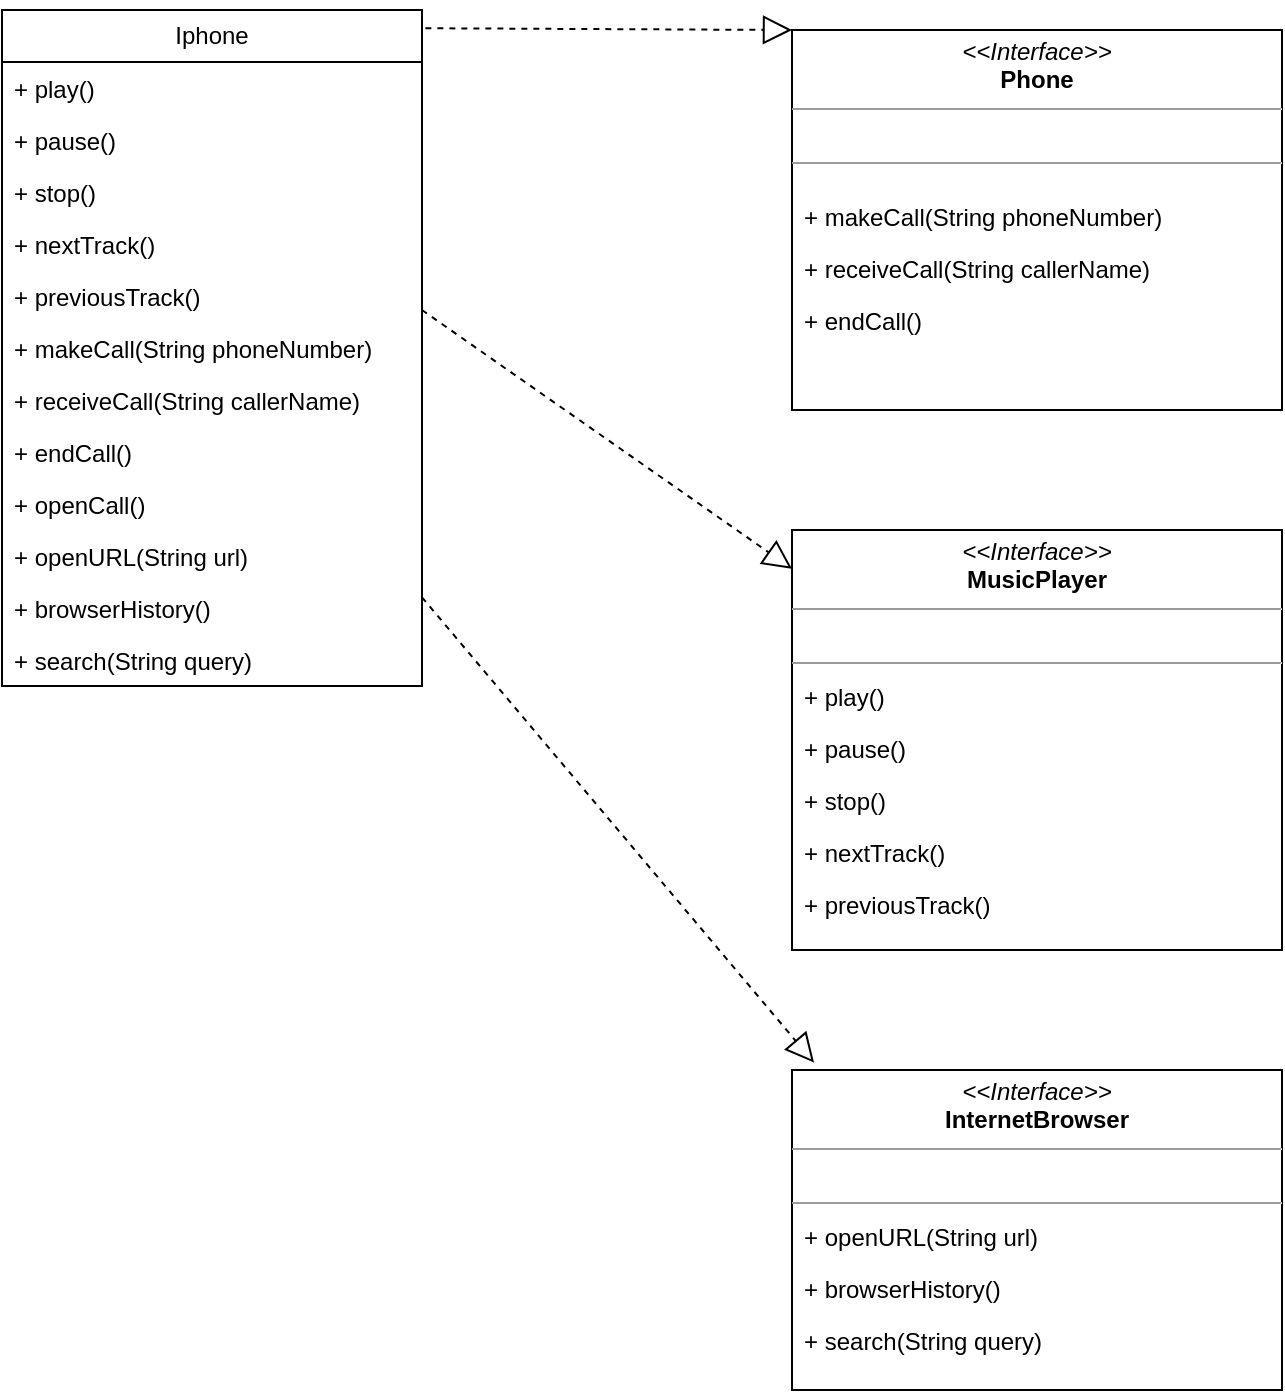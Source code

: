 <mxfile version="22.0.4" type="device">
  <diagram name="Page-1" id="e7e014a7-5840-1c2e-5031-d8a46d1fe8dd">
    <mxGraphModel dx="540" dy="1245" grid="1" gridSize="10" guides="1" tooltips="1" connect="1" arrows="1" fold="1" page="1" pageScale="1" pageWidth="1169" pageHeight="826" background="none" math="0" shadow="0">
      <root>
        <mxCell id="0" />
        <mxCell id="1" parent="0" />
        <mxCell id="PwDuRD21kiVpuUac7png-42" value="&lt;p style=&quot;margin:0px;margin-top:4px;text-align:center;&quot;&gt;&lt;i&gt;&amp;lt;&amp;lt;Interface&amp;gt;&amp;gt;&lt;/i&gt;&lt;br&gt;&lt;b&gt;Phone&lt;/b&gt;&lt;/p&gt;&lt;hr size=&quot;1&quot;&gt;&lt;p style=&quot;margin:0px;margin-left:4px;&quot;&gt;&lt;br&gt;&lt;/p&gt;&lt;hr size=&quot;1&quot;&gt;&lt;p style=&quot;margin:0px;margin-left:4px;&quot;&gt;&lt;br&gt;&lt;/p&gt;" style="verticalAlign=top;align=left;overflow=fill;fontSize=12;fontFamily=Helvetica;html=1;whiteSpace=wrap;" vertex="1" parent="1">
          <mxGeometry x="585" y="-780" width="245" height="190" as="geometry" />
        </mxCell>
        <mxCell id="PwDuRD21kiVpuUac7png-43" value="Iphone" style="swimlane;fontStyle=0;childLayout=stackLayout;horizontal=1;startSize=26;fillColor=none;horizontalStack=0;resizeParent=1;resizeParentMax=0;resizeLast=0;collapsible=1;marginBottom=0;whiteSpace=wrap;html=1;" vertex="1" parent="1">
          <mxGeometry x="190" y="-790" width="210" height="338" as="geometry">
            <mxRectangle x="190" y="-790" width="80" height="30" as="alternateBounds" />
          </mxGeometry>
        </mxCell>
        <mxCell id="PwDuRD21kiVpuUac7png-44" value="+ play()" style="text;strokeColor=none;fillColor=none;align=left;verticalAlign=top;spacingLeft=4;spacingRight=4;overflow=hidden;rotatable=0;points=[[0,0.5],[1,0.5]];portConstraint=eastwest;whiteSpace=wrap;html=1;" vertex="1" parent="PwDuRD21kiVpuUac7png-43">
          <mxGeometry y="26" width="210" height="26" as="geometry" />
        </mxCell>
        <mxCell id="PwDuRD21kiVpuUac7png-45" value="+ pause()" style="text;strokeColor=none;fillColor=none;align=left;verticalAlign=top;spacingLeft=4;spacingRight=4;overflow=hidden;rotatable=0;points=[[0,0.5],[1,0.5]];portConstraint=eastwest;whiteSpace=wrap;html=1;" vertex="1" parent="PwDuRD21kiVpuUac7png-43">
          <mxGeometry y="52" width="210" height="26" as="geometry" />
        </mxCell>
        <mxCell id="PwDuRD21kiVpuUac7png-46" value="+ stop()" style="text;strokeColor=none;fillColor=none;align=left;verticalAlign=top;spacingLeft=4;spacingRight=4;overflow=hidden;rotatable=0;points=[[0,0.5],[1,0.5]];portConstraint=eastwest;whiteSpace=wrap;html=1;" vertex="1" parent="PwDuRD21kiVpuUac7png-43">
          <mxGeometry y="78" width="210" height="26" as="geometry" />
        </mxCell>
        <mxCell id="PwDuRD21kiVpuUac7png-49" value="+ nextTrack()" style="text;strokeColor=none;fillColor=none;align=left;verticalAlign=top;spacingLeft=4;spacingRight=4;overflow=hidden;rotatable=0;points=[[0,0.5],[1,0.5]];portConstraint=eastwest;whiteSpace=wrap;html=1;" vertex="1" parent="PwDuRD21kiVpuUac7png-43">
          <mxGeometry y="104" width="210" height="26" as="geometry" />
        </mxCell>
        <mxCell id="PwDuRD21kiVpuUac7png-47" value="+ previousTrack()" style="text;strokeColor=none;fillColor=none;align=left;verticalAlign=top;spacingLeft=4;spacingRight=4;overflow=hidden;rotatable=0;points=[[0,0.5],[1,0.5]];portConstraint=eastwest;whiteSpace=wrap;html=1;" vertex="1" parent="PwDuRD21kiVpuUac7png-43">
          <mxGeometry y="130" width="210" height="26" as="geometry" />
        </mxCell>
        <mxCell id="PwDuRD21kiVpuUac7png-48" value="+ makeCall(String phoneNumber)" style="text;strokeColor=none;fillColor=none;align=left;verticalAlign=top;spacingLeft=4;spacingRight=4;overflow=hidden;rotatable=0;points=[[0,0.5],[1,0.5]];portConstraint=eastwest;whiteSpace=wrap;html=1;" vertex="1" parent="PwDuRD21kiVpuUac7png-43">
          <mxGeometry y="156" width="210" height="26" as="geometry" />
        </mxCell>
        <mxCell id="PwDuRD21kiVpuUac7png-50" value="+ receiveCall(String callerName)" style="text;strokeColor=none;fillColor=none;align=left;verticalAlign=top;spacingLeft=4;spacingRight=4;overflow=hidden;rotatable=0;points=[[0,0.5],[1,0.5]];portConstraint=eastwest;whiteSpace=wrap;html=1;" vertex="1" parent="PwDuRD21kiVpuUac7png-43">
          <mxGeometry y="182" width="210" height="26" as="geometry" />
        </mxCell>
        <mxCell id="PwDuRD21kiVpuUac7png-51" value="+ endCall()" style="text;strokeColor=none;fillColor=none;align=left;verticalAlign=top;spacingLeft=4;spacingRight=4;overflow=hidden;rotatable=0;points=[[0,0.5],[1,0.5]];portConstraint=eastwest;whiteSpace=wrap;html=1;" vertex="1" parent="PwDuRD21kiVpuUac7png-43">
          <mxGeometry y="208" width="210" height="26" as="geometry" />
        </mxCell>
        <mxCell id="PwDuRD21kiVpuUac7png-52" value="+ openCall()" style="text;strokeColor=none;fillColor=none;align=left;verticalAlign=top;spacingLeft=4;spacingRight=4;overflow=hidden;rotatable=0;points=[[0,0.5],[1,0.5]];portConstraint=eastwest;whiteSpace=wrap;html=1;" vertex="1" parent="PwDuRD21kiVpuUac7png-43">
          <mxGeometry y="234" width="210" height="26" as="geometry" />
        </mxCell>
        <mxCell id="PwDuRD21kiVpuUac7png-53" value="+ openURL(String url)" style="text;strokeColor=none;fillColor=none;align=left;verticalAlign=top;spacingLeft=4;spacingRight=4;overflow=hidden;rotatable=0;points=[[0,0.5],[1,0.5]];portConstraint=eastwest;whiteSpace=wrap;html=1;" vertex="1" parent="PwDuRD21kiVpuUac7png-43">
          <mxGeometry y="260" width="210" height="26" as="geometry" />
        </mxCell>
        <mxCell id="PwDuRD21kiVpuUac7png-54" value="+ browserHistory()" style="text;strokeColor=none;fillColor=none;align=left;verticalAlign=top;spacingLeft=4;spacingRight=4;overflow=hidden;rotatable=0;points=[[0,0.5],[1,0.5]];portConstraint=eastwest;whiteSpace=wrap;html=1;" vertex="1" parent="PwDuRD21kiVpuUac7png-43">
          <mxGeometry y="286" width="210" height="26" as="geometry" />
        </mxCell>
        <mxCell id="PwDuRD21kiVpuUac7png-55" value="+ search(String query)" style="text;strokeColor=none;fillColor=none;align=left;verticalAlign=top;spacingLeft=4;spacingRight=4;overflow=hidden;rotatable=0;points=[[0,0.5],[1,0.5]];portConstraint=eastwest;whiteSpace=wrap;html=1;" vertex="1" parent="PwDuRD21kiVpuUac7png-43">
          <mxGeometry y="312" width="210" height="26" as="geometry" />
        </mxCell>
        <mxCell id="PwDuRD21kiVpuUac7png-56" value="+ makeCall(String phoneNumber)" style="text;strokeColor=none;fillColor=none;align=left;verticalAlign=top;spacingLeft=4;spacingRight=4;overflow=hidden;rotatable=0;points=[[0,0.5],[1,0.5]];portConstraint=eastwest;whiteSpace=wrap;html=1;" vertex="1" parent="1">
          <mxGeometry x="585" y="-700" width="200" height="26" as="geometry" />
        </mxCell>
        <mxCell id="PwDuRD21kiVpuUac7png-57" value="+ receiveCall(String callerName)" style="text;strokeColor=none;fillColor=none;align=left;verticalAlign=top;spacingLeft=4;spacingRight=4;overflow=hidden;rotatable=0;points=[[0,0.5],[1,0.5]];portConstraint=eastwest;whiteSpace=wrap;html=1;" vertex="1" parent="1">
          <mxGeometry x="585" y="-674" width="210" height="26" as="geometry" />
        </mxCell>
        <mxCell id="PwDuRD21kiVpuUac7png-58" value="+ endCall()" style="text;strokeColor=none;fillColor=none;align=left;verticalAlign=top;spacingLeft=4;spacingRight=4;overflow=hidden;rotatable=0;points=[[0,0.5],[1,0.5]];portConstraint=eastwest;whiteSpace=wrap;html=1;" vertex="1" parent="1">
          <mxGeometry x="585" y="-648" width="210" height="26" as="geometry" />
        </mxCell>
        <mxCell id="PwDuRD21kiVpuUac7png-59" value="" style="endArrow=block;dashed=1;endFill=0;endSize=12;html=1;rounded=0;exitX=1.008;exitY=0.027;exitDx=0;exitDy=0;exitPerimeter=0;entryX=0;entryY=0;entryDx=0;entryDy=0;" edge="1" parent="1" source="PwDuRD21kiVpuUac7png-43" target="PwDuRD21kiVpuUac7png-42">
          <mxGeometry width="160" relative="1" as="geometry">
            <mxPoint x="430" y="-700" as="sourcePoint" />
            <mxPoint x="590" y="-700" as="targetPoint" />
          </mxGeometry>
        </mxCell>
        <mxCell id="PwDuRD21kiVpuUac7png-60" value="&lt;p style=&quot;margin:0px;margin-top:4px;text-align:center;&quot;&gt;&lt;i&gt;&amp;lt;&amp;lt;Interface&amp;gt;&amp;gt;&lt;/i&gt;&lt;br&gt;&lt;b&gt;MusicPlayer&lt;/b&gt;&lt;/p&gt;&lt;hr size=&quot;1&quot;&gt;&lt;p style=&quot;margin:0px;margin-left:4px;&quot;&gt;&lt;br&gt;&lt;/p&gt;&lt;hr size=&quot;1&quot;&gt;&lt;p style=&quot;margin:0px;margin-left:4px;&quot;&gt;&lt;br&gt;&lt;/p&gt;" style="verticalAlign=top;align=left;overflow=fill;fontSize=12;fontFamily=Helvetica;html=1;whiteSpace=wrap;" vertex="1" parent="1">
          <mxGeometry x="585" y="-530" width="245" height="210" as="geometry" />
        </mxCell>
        <mxCell id="PwDuRD21kiVpuUac7png-64" value="+ play()" style="text;strokeColor=none;fillColor=none;align=left;verticalAlign=top;spacingLeft=4;spacingRight=4;overflow=hidden;rotatable=0;points=[[0,0.5],[1,0.5]];portConstraint=eastwest;whiteSpace=wrap;html=1;" vertex="1" parent="1">
          <mxGeometry x="585" y="-460" width="210" height="26" as="geometry" />
        </mxCell>
        <mxCell id="PwDuRD21kiVpuUac7png-65" value="+ pause()" style="text;strokeColor=none;fillColor=none;align=left;verticalAlign=top;spacingLeft=4;spacingRight=4;overflow=hidden;rotatable=0;points=[[0,0.5],[1,0.5]];portConstraint=eastwest;whiteSpace=wrap;html=1;" vertex="1" parent="1">
          <mxGeometry x="585" y="-434" width="210" height="26" as="geometry" />
        </mxCell>
        <mxCell id="PwDuRD21kiVpuUac7png-66" value="+ stop()" style="text;strokeColor=none;fillColor=none;align=left;verticalAlign=top;spacingLeft=4;spacingRight=4;overflow=hidden;rotatable=0;points=[[0,0.5],[1,0.5]];portConstraint=eastwest;whiteSpace=wrap;html=1;" vertex="1" parent="1">
          <mxGeometry x="585" y="-408" width="210" height="26" as="geometry" />
        </mxCell>
        <mxCell id="PwDuRD21kiVpuUac7png-67" value="+ nextTrack()" style="text;strokeColor=none;fillColor=none;align=left;verticalAlign=top;spacingLeft=4;spacingRight=4;overflow=hidden;rotatable=0;points=[[0,0.5],[1,0.5]];portConstraint=eastwest;whiteSpace=wrap;html=1;" vertex="1" parent="1">
          <mxGeometry x="585" y="-382" width="210" height="26" as="geometry" />
        </mxCell>
        <mxCell id="PwDuRD21kiVpuUac7png-68" value="+ previousTrack()" style="text;strokeColor=none;fillColor=none;align=left;verticalAlign=top;spacingLeft=4;spacingRight=4;overflow=hidden;rotatable=0;points=[[0,0.5],[1,0.5]];portConstraint=eastwest;whiteSpace=wrap;html=1;" vertex="1" parent="1">
          <mxGeometry x="585" y="-356" width="210" height="26" as="geometry" />
        </mxCell>
        <mxCell id="PwDuRD21kiVpuUac7png-69" value="&lt;p style=&quot;margin:0px;margin-top:4px;text-align:center;&quot;&gt;&lt;i&gt;&amp;lt;&amp;lt;Interface&amp;gt;&amp;gt;&lt;/i&gt;&lt;br&gt;&lt;b&gt;InternetBrowser &lt;/b&gt;&lt;br&gt;&lt;/p&gt;&lt;hr size=&quot;1&quot;&gt;&lt;p style=&quot;margin:0px;margin-left:4px;&quot;&gt;&lt;br&gt;&lt;/p&gt;&lt;hr size=&quot;1&quot;&gt;&lt;p style=&quot;margin:0px;margin-left:4px;&quot;&gt;&lt;br&gt;&lt;/p&gt;" style="verticalAlign=top;align=left;overflow=fill;fontSize=12;fontFamily=Helvetica;html=1;whiteSpace=wrap;" vertex="1" parent="1">
          <mxGeometry x="585" y="-260" width="245" height="160" as="geometry" />
        </mxCell>
        <mxCell id="PwDuRD21kiVpuUac7png-70" value="+ openURL(String url)" style="text;strokeColor=none;fillColor=none;align=left;verticalAlign=top;spacingLeft=4;spacingRight=4;overflow=hidden;rotatable=0;points=[[0,0.5],[1,0.5]];portConstraint=eastwest;whiteSpace=wrap;html=1;" vertex="1" parent="1">
          <mxGeometry x="585" y="-190" width="210" height="26" as="geometry" />
        </mxCell>
        <mxCell id="PwDuRD21kiVpuUac7png-71" value="+ browserHistory()" style="text;strokeColor=none;fillColor=none;align=left;verticalAlign=top;spacingLeft=4;spacingRight=4;overflow=hidden;rotatable=0;points=[[0,0.5],[1,0.5]];portConstraint=eastwest;whiteSpace=wrap;html=1;" vertex="1" parent="1">
          <mxGeometry x="585" y="-164" width="210" height="26" as="geometry" />
        </mxCell>
        <mxCell id="PwDuRD21kiVpuUac7png-72" value="+ search(String query)" style="text;strokeColor=none;fillColor=none;align=left;verticalAlign=top;spacingLeft=4;spacingRight=4;overflow=hidden;rotatable=0;points=[[0,0.5],[1,0.5]];portConstraint=eastwest;whiteSpace=wrap;html=1;" vertex="1" parent="1">
          <mxGeometry x="585" y="-138" width="210" height="26" as="geometry" />
        </mxCell>
        <mxCell id="PwDuRD21kiVpuUac7png-73" value="" style="endArrow=block;dashed=1;endFill=0;endSize=12;html=1;rounded=0;entryX=0.045;entryY=-0.023;entryDx=0;entryDy=0;entryPerimeter=0;" edge="1" parent="1" source="PwDuRD21kiVpuUac7png-43" target="PwDuRD21kiVpuUac7png-69">
          <mxGeometry width="160" relative="1" as="geometry">
            <mxPoint x="320" y="-410" as="sourcePoint" />
            <mxPoint x="470" y="-410" as="targetPoint" />
          </mxGeometry>
        </mxCell>
        <mxCell id="PwDuRD21kiVpuUac7png-74" value="" style="endArrow=block;dashed=1;endFill=0;endSize=12;html=1;rounded=0;exitX=1.005;exitY=0.048;exitDx=0;exitDy=0;exitPerimeter=0;" edge="1" parent="1" target="PwDuRD21kiVpuUac7png-60">
          <mxGeometry width="160" relative="1" as="geometry">
            <mxPoint x="400.0" y="-639.996" as="sourcePoint" />
            <mxPoint x="583.95" y="-396.22" as="targetPoint" />
          </mxGeometry>
        </mxCell>
      </root>
    </mxGraphModel>
  </diagram>
</mxfile>
